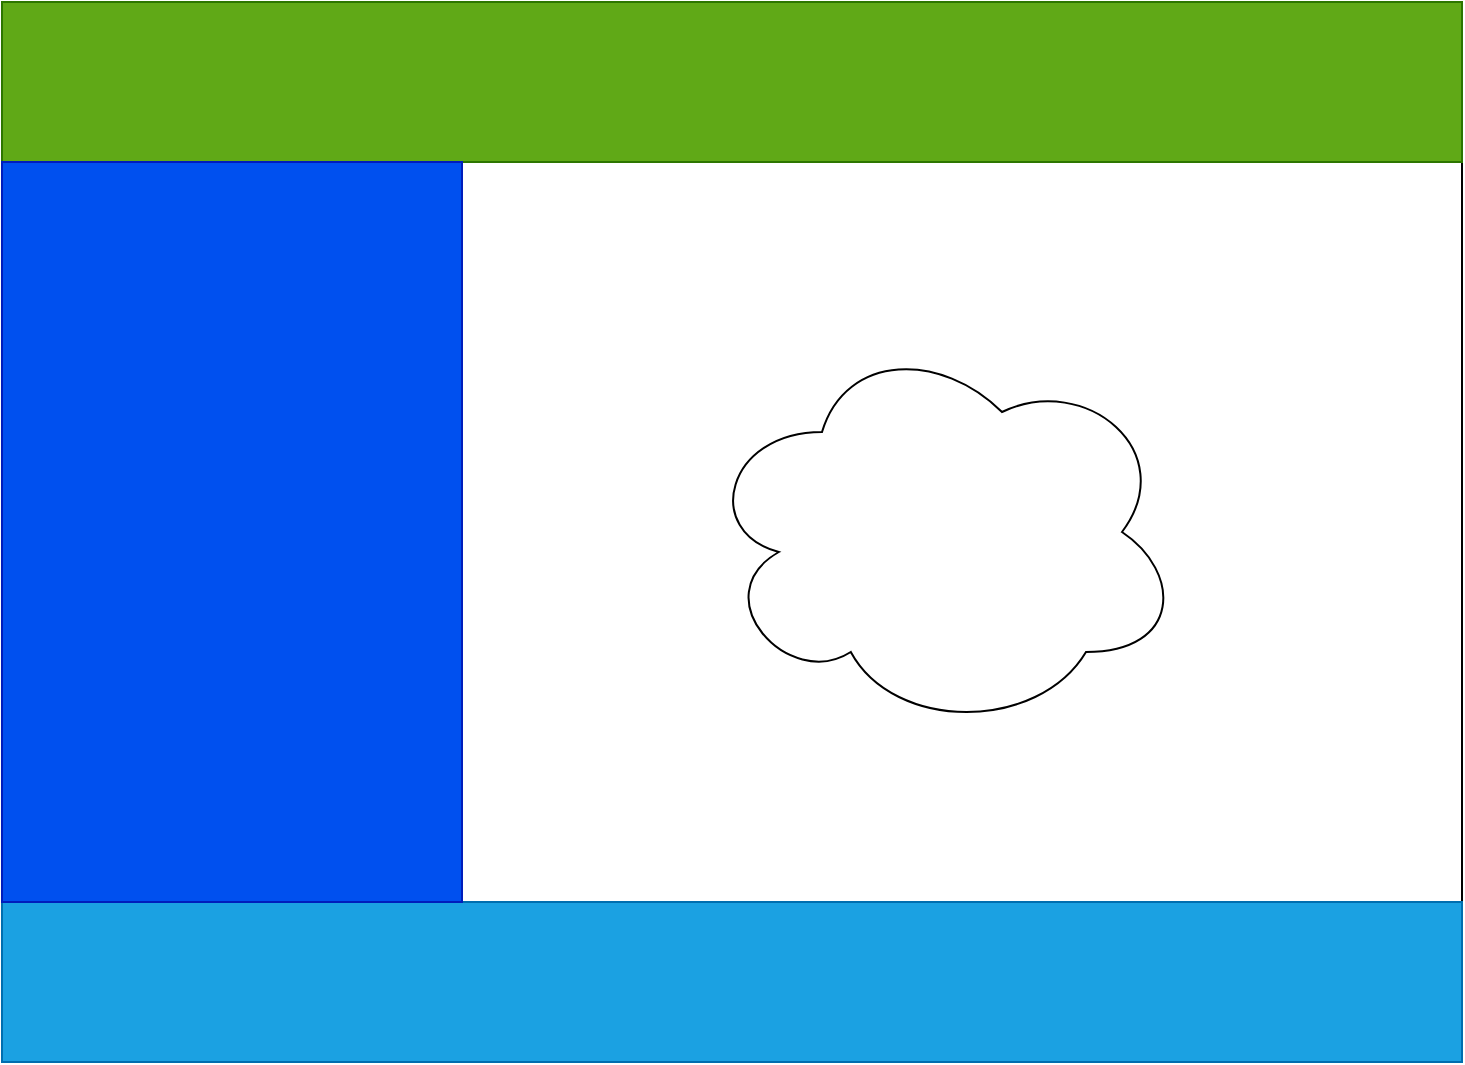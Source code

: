 <mxfile>
    <diagram id="1qdBQAMWG3eyGtYzSivr" name="Page-1">
        <mxGraphModel dx="1018" dy="807" grid="1" gridSize="10" guides="1" tooltips="1" connect="1" arrows="1" fold="1" page="1" pageScale="1" pageWidth="827" pageHeight="1169" math="0" shadow="0">
            <root>
                <mxCell id="0"/>
                <mxCell id="1" parent="0"/>
                <mxCell id="2" value="" style="rounded=0;whiteSpace=wrap;html=1;" vertex="1" parent="1">
                    <mxGeometry x="40" y="110" width="730" height="530" as="geometry"/>
                </mxCell>
                <mxCell id="3" value="" style="rounded=0;whiteSpace=wrap;html=1;fillColor=#60a917;strokeColor=#2D7600;fontColor=#ffffff;" vertex="1" parent="1">
                    <mxGeometry x="40" y="110" width="730" height="80" as="geometry"/>
                </mxCell>
                <mxCell id="4" value="" style="rounded=0;whiteSpace=wrap;html=1;fillColor=#1ba1e2;strokeColor=#006EAF;fontColor=#ffffff;" vertex="1" parent="1">
                    <mxGeometry x="40" y="560" width="730" height="80" as="geometry"/>
                </mxCell>
                <mxCell id="6" value="" style="rounded=0;whiteSpace=wrap;html=1;fillColor=#0050ef;strokeColor=#001DBC;fontColor=#ffffff;" vertex="1" parent="1">
                    <mxGeometry x="40" y="190" width="230" height="370" as="geometry"/>
                </mxCell>
                <mxCell id="7" value="" style="ellipse;shape=cloud;whiteSpace=wrap;html=1;" vertex="1" parent="1">
                    <mxGeometry x="390" y="275" width="240" height="200" as="geometry"/>
                </mxCell>
            </root>
        </mxGraphModel>
    </diagram>
</mxfile>